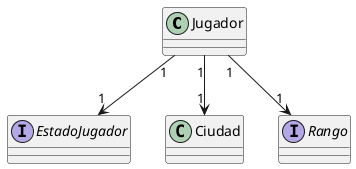 @startuml
'https://plantuml.com/class-diagram

class Jugador {}

interface EstadoJugador{}

class Ciudad {}

interface Rango {}

Jugador"1"-down->"1"Ciudad
Jugador"1"-down->"1"EstadoJugador
Jugador"1"-down->"1"Rango

@enduml